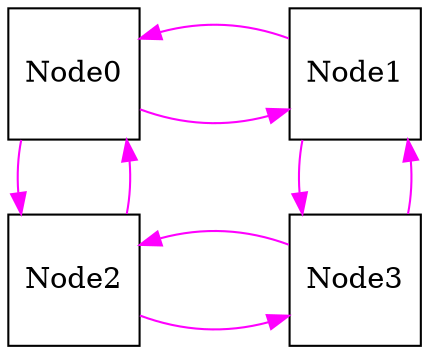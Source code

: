 Digraph G {
	splines=spline;
	
	nodesep = 1;
	node [ shape = square, width = 0.7 ];
	{ rank = same; Node0; Node1 }
    	{ rank = same; Node2; Node3 }
//DHLS version: 0.1.1" [shape = "none" pos = "20,20!"]
		"Node0" [type = "Router", bbID= 1, ID= 0, in = "in0:32 in1:32 in2:32 ", out = "out0:32 out1:32 out2:32 ", fifoDepth = 16];
		"Node1" [type = "Router", bbID= 1, ID= 1, in = "in0:32 in1:32 in2:32 ", out = "out0:32 out1:32 out2:32 ", fifoDepth = 16];
		"Node2" [type = "Router", bbID= 1, ID= 2, in = "in0:32 in1:32 in2:32 ", out = "out0:32 out1:32 out2:32 ", fifoDepth = 16];
		"Node3" [type = "Router", bbID= 1, ID= 3, in = "in0:32 in1:32 in2:32 ", out = "out0:32 out1:32 out2:32 ", fifoDepth = 16];
		
	
	subgraph cluster_0 {
	color = "darkgreen";
		label = "block1";
		"Node0" -> "Node1" [color = "magenta", from = "out1", to = "in2", Router = true];
		"Node0" -> "Node2" [color = "magenta", from = "out2", to = "in1", Router = true];
		
		"Node1" -> "Node0" [color = "magenta", from = "out2", to = "in1", Router = true];
		"Node1" -> "Node3" [color = "magenta", from = "out1", to = "in2", Router = true];
		
		
		"Node2" -> "Node0" [color = "magenta", from = "out1", to = "in2", Router = true];
		"Node2" -> "Node3" [color = "magenta", from = "out2", to = "in1", Router = true];
		
		"Node3" -> "Node1" [color = "magenta", from = "out2", to = "in1", Router = true];
		"Node3" -> "Node2" [color = "magenta", from = "out1", to = "in2", Router = true];
		
	}

}
